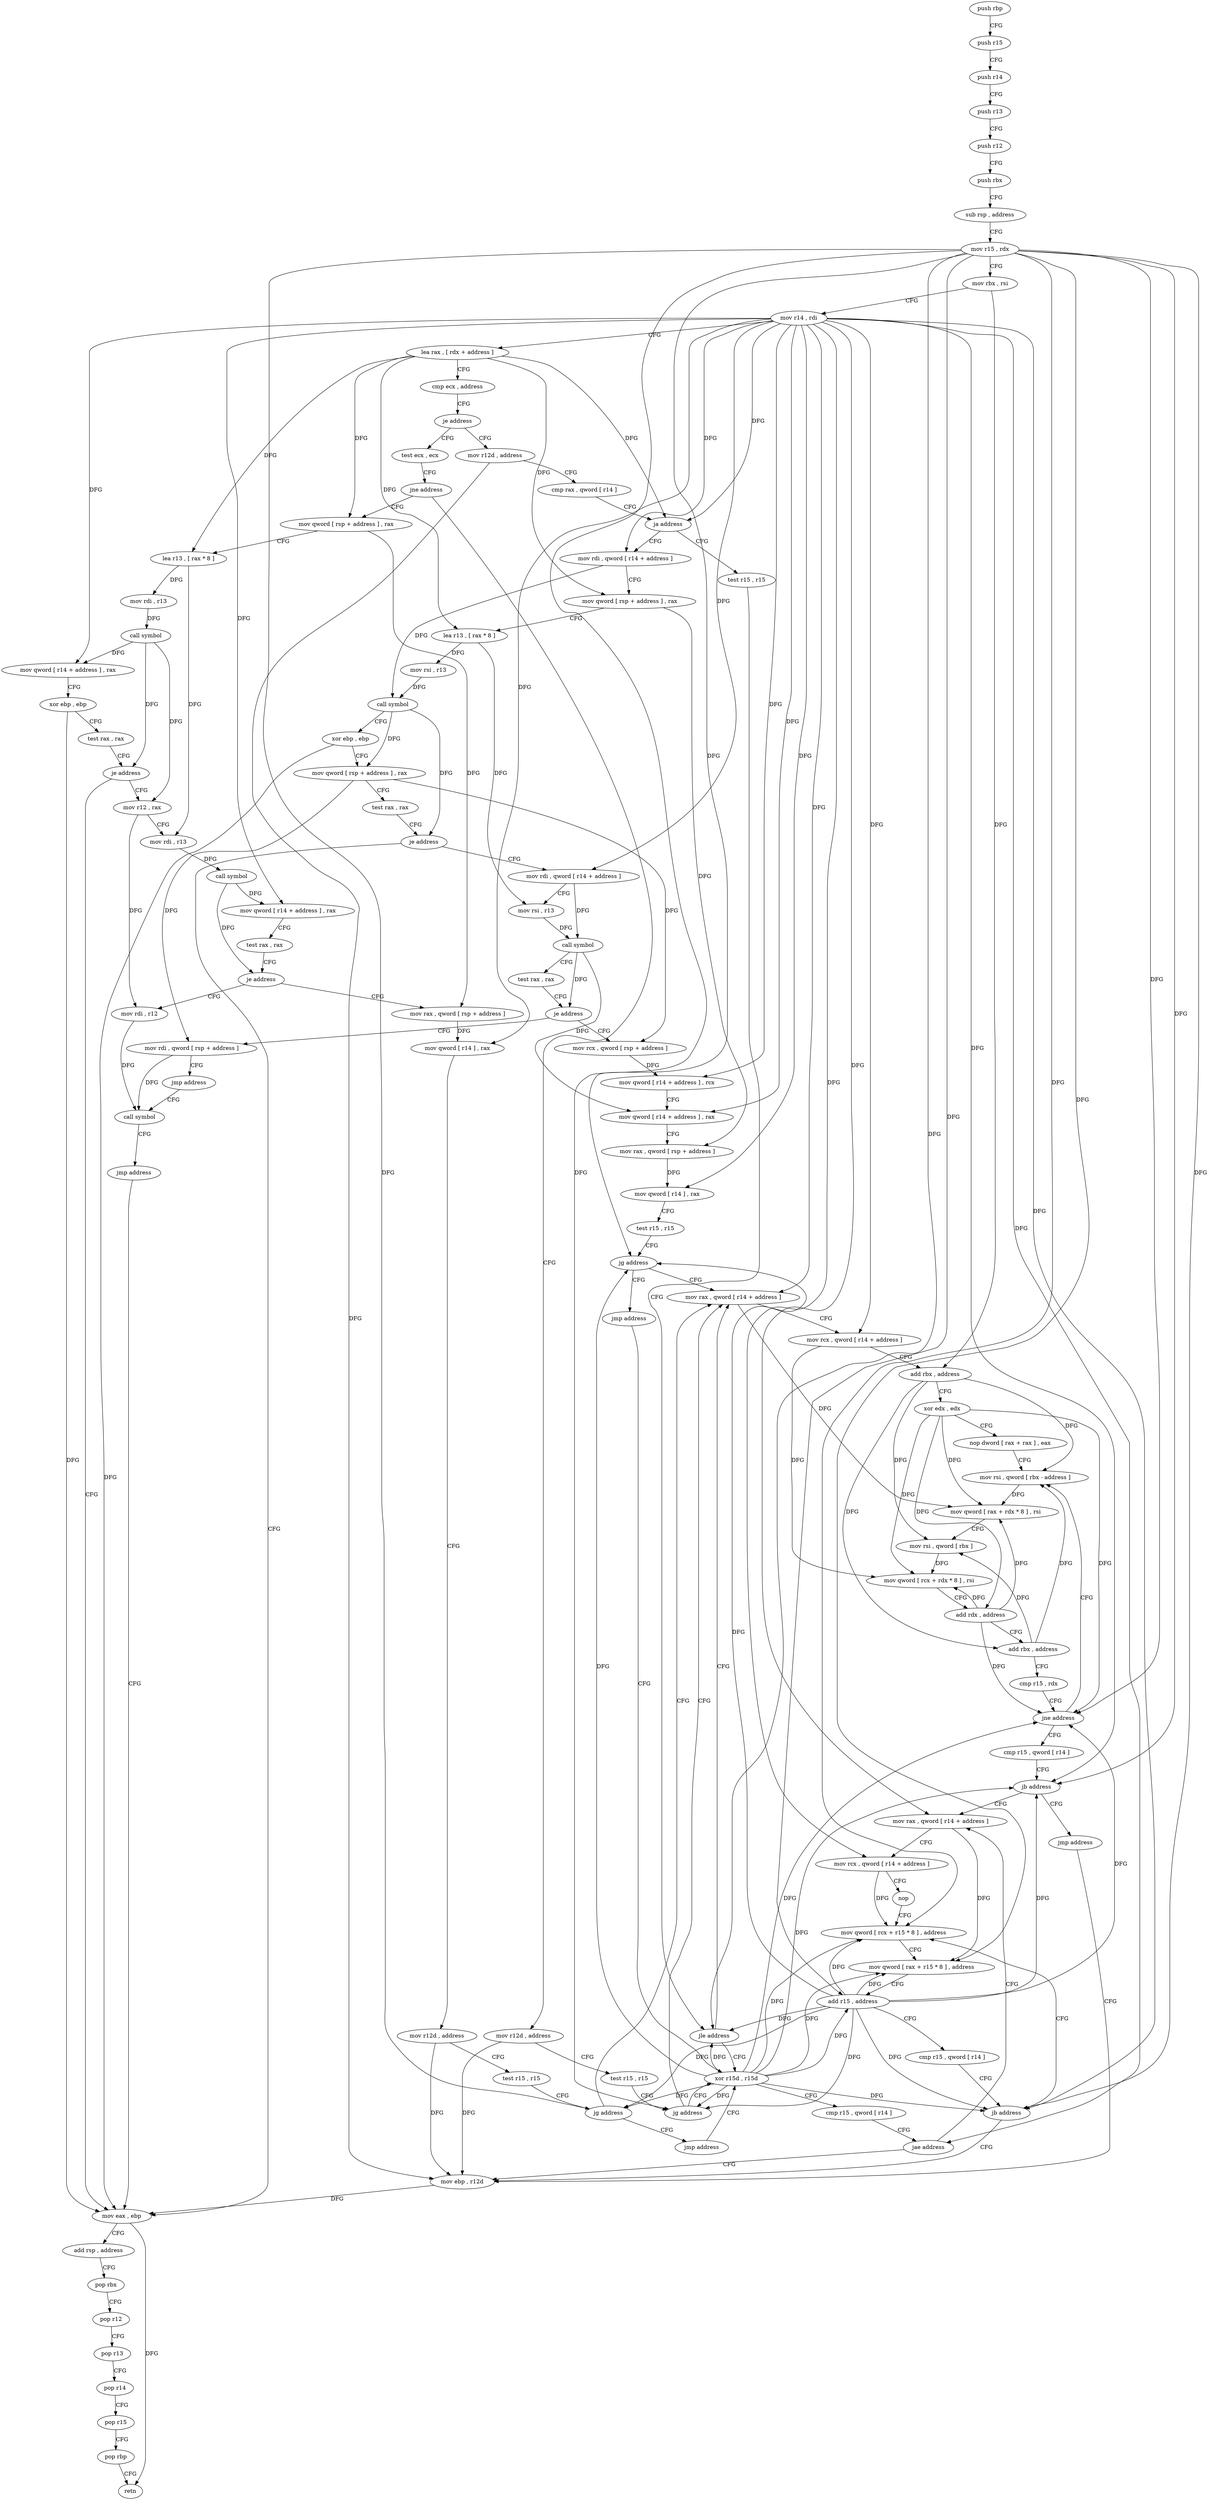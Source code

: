 digraph "func" {
"4242848" [label = "push rbp" ]
"4242849" [label = "push r15" ]
"4242851" [label = "push r14" ]
"4242853" [label = "push r13" ]
"4242855" [label = "push r12" ]
"4242857" [label = "push rbx" ]
"4242858" [label = "sub rsp , address" ]
"4242862" [label = "mov r15 , rdx" ]
"4242865" [label = "mov rbx , rsi" ]
"4242868" [label = "mov r14 , rdi" ]
"4242871" [label = "lea rax , [ rdx + address ]" ]
"4242875" [label = "cmp ecx , address" ]
"4242878" [label = "je address" ]
"4242969" [label = "mov r12d , address" ]
"4242880" [label = "test ecx , ecx" ]
"4242975" [label = "cmp rax , qword [ r14 ]" ]
"4242978" [label = "ja address" ]
"4243117" [label = "mov rdi , qword [ r14 + address ]" ]
"4242984" [label = "test r15 , r15" ]
"4242882" [label = "jne address" ]
"4243043" [label = "mov r12d , address" ]
"4242888" [label = "mov qword [ rsp + address ] , rax" ]
"4243121" [label = "mov qword [ rsp + address ] , rax" ]
"4243126" [label = "lea r13 , [ rax * 8 ]" ]
"4243134" [label = "mov rsi , r13" ]
"4243137" [label = "call symbol" ]
"4243142" [label = "xor ebp , ebp" ]
"4243144" [label = "mov qword [ rsp + address ] , rax" ]
"4243149" [label = "test rax , rax" ]
"4243152" [label = "je address" ]
"4243100" [label = "mov eax , ebp" ]
"4243154" [label = "mov rdi , qword [ r14 + address ]" ]
"4242987" [label = "jle address" ]
"4243054" [label = "xor r15d , r15d" ]
"4242989" [label = "mov rax , qword [ r14 + address ]" ]
"4243049" [label = "test r15 , r15" ]
"4243052" [label = "jg address" ]
"4242893" [label = "lea r13 , [ rax * 8 ]" ]
"4242901" [label = "mov rdi , r13" ]
"4242904" [label = "call symbol" ]
"4242909" [label = "mov qword [ r14 + address ] , rax" ]
"4242913" [label = "xor ebp , ebp" ]
"4242915" [label = "test rax , rax" ]
"4242918" [label = "je address" ]
"4242924" [label = "mov r12 , rax" ]
"4243102" [label = "add rsp , address" ]
"4243106" [label = "pop rbx" ]
"4243107" [label = "pop r12" ]
"4243109" [label = "pop r13" ]
"4243111" [label = "pop r14" ]
"4243113" [label = "pop r15" ]
"4243115" [label = "pop rbp" ]
"4243116" [label = "retn" ]
"4243158" [label = "mov rsi , r13" ]
"4243161" [label = "call symbol" ]
"4243166" [label = "test rax , rax" ]
"4243169" [label = "je address" ]
"4243216" [label = "mov rdi , qword [ rsp + address ]" ]
"4243171" [label = "mov rcx , qword [ rsp + address ]" ]
"4243057" [label = "cmp r15 , qword [ r14 ]" ]
"4243060" [label = "jae address" ]
"4243097" [label = "mov ebp , r12d" ]
"4243062" [label = "mov rax , qword [ r14 + address ]" ]
"4242993" [label = "mov rcx , qword [ r14 + address ]" ]
"4242997" [label = "add rbx , address" ]
"4243001" [label = "xor edx , edx" ]
"4243003" [label = "nop dword [ rax + rax ] , eax" ]
"4243008" [label = "mov rsi , qword [ rbx - address ]" ]
"4242927" [label = "mov rdi , r13" ]
"4242930" [label = "call symbol" ]
"4242935" [label = "mov qword [ r14 + address ] , rax" ]
"4242939" [label = "test rax , rax" ]
"4242942" [label = "je address" ]
"4243206" [label = "mov rdi , r12" ]
"4242948" [label = "mov rax , qword [ rsp + address ]" ]
"4243221" [label = "jmp address" ]
"4243209" [label = "call symbol" ]
"4243176" [label = "mov qword [ r14 + address ] , rcx" ]
"4243180" [label = "mov qword [ r14 + address ] , rax" ]
"4243184" [label = "mov rax , qword [ rsp + address ]" ]
"4243189" [label = "mov qword [ r14 ] , rax" ]
"4243192" [label = "test r15 , r15" ]
"4243195" [label = "jg address" ]
"4243201" [label = "jmp address" ]
"4243066" [label = "mov rcx , qword [ r14 + address ]" ]
"4243070" [label = "nop" ]
"4243072" [label = "mov qword [ rcx + r15 * 8 ] , address" ]
"4243012" [label = "mov qword [ rax + rdx * 8 ] , rsi" ]
"4243016" [label = "mov rsi , qword [ rbx ]" ]
"4243019" [label = "mov qword [ rcx + rdx * 8 ] , rsi" ]
"4243023" [label = "add rdx , address" ]
"4243027" [label = "add rbx , address" ]
"4243031" [label = "cmp r15 , rdx" ]
"4243034" [label = "jne address" ]
"4243036" [label = "cmp r15 , qword [ r14 ]" ]
"4243039" [label = "jb address" ]
"4243041" [label = "jmp address" ]
"4242953" [label = "mov qword [ r14 ] , rax" ]
"4242956" [label = "mov r12d , address" ]
"4242962" [label = "test r15 , r15" ]
"4242965" [label = "jg address" ]
"4242967" [label = "jmp address" ]
"4243214" [label = "jmp address" ]
"4243080" [label = "mov qword [ rax + r15 * 8 ] , address" ]
"4243088" [label = "add r15 , address" ]
"4243092" [label = "cmp r15 , qword [ r14 ]" ]
"4243095" [label = "jb address" ]
"4242848" -> "4242849" [ label = "CFG" ]
"4242849" -> "4242851" [ label = "CFG" ]
"4242851" -> "4242853" [ label = "CFG" ]
"4242853" -> "4242855" [ label = "CFG" ]
"4242855" -> "4242857" [ label = "CFG" ]
"4242857" -> "4242858" [ label = "CFG" ]
"4242858" -> "4242862" [ label = "CFG" ]
"4242862" -> "4242865" [ label = "CFG" ]
"4242862" -> "4242987" [ label = "DFG" ]
"4242862" -> "4243052" [ label = "DFG" ]
"4242862" -> "4243195" [ label = "DFG" ]
"4242862" -> "4243034" [ label = "DFG" ]
"4242862" -> "4242965" [ label = "DFG" ]
"4242862" -> "4243072" [ label = "DFG" ]
"4242862" -> "4243080" [ label = "DFG" ]
"4242862" -> "4243088" [ label = "DFG" ]
"4242862" -> "4243095" [ label = "DFG" ]
"4242862" -> "4243039" [ label = "DFG" ]
"4242865" -> "4242868" [ label = "CFG" ]
"4242865" -> "4242997" [ label = "DFG" ]
"4242868" -> "4242871" [ label = "CFG" ]
"4242868" -> "4242978" [ label = "DFG" ]
"4242868" -> "4243117" [ label = "DFG" ]
"4242868" -> "4242909" [ label = "DFG" ]
"4242868" -> "4243154" [ label = "DFG" ]
"4242868" -> "4243060" [ label = "DFG" ]
"4242868" -> "4242989" [ label = "DFG" ]
"4242868" -> "4242993" [ label = "DFG" ]
"4242868" -> "4242935" [ label = "DFG" ]
"4242868" -> "4243176" [ label = "DFG" ]
"4242868" -> "4243180" [ label = "DFG" ]
"4242868" -> "4243189" [ label = "DFG" ]
"4242868" -> "4243062" [ label = "DFG" ]
"4242868" -> "4243066" [ label = "DFG" ]
"4242868" -> "4242953" [ label = "DFG" ]
"4242868" -> "4243095" [ label = "DFG" ]
"4242868" -> "4243039" [ label = "DFG" ]
"4242871" -> "4242875" [ label = "CFG" ]
"4242871" -> "4242978" [ label = "DFG" ]
"4242871" -> "4243121" [ label = "DFG" ]
"4242871" -> "4243126" [ label = "DFG" ]
"4242871" -> "4242888" [ label = "DFG" ]
"4242871" -> "4242893" [ label = "DFG" ]
"4242875" -> "4242878" [ label = "CFG" ]
"4242878" -> "4242969" [ label = "CFG" ]
"4242878" -> "4242880" [ label = "CFG" ]
"4242969" -> "4242975" [ label = "CFG" ]
"4242969" -> "4243097" [ label = "DFG" ]
"4242880" -> "4242882" [ label = "CFG" ]
"4242975" -> "4242978" [ label = "CFG" ]
"4242978" -> "4243117" [ label = "CFG" ]
"4242978" -> "4242984" [ label = "CFG" ]
"4243117" -> "4243121" [ label = "CFG" ]
"4243117" -> "4243137" [ label = "DFG" ]
"4242984" -> "4242987" [ label = "CFG" ]
"4242882" -> "4243043" [ label = "CFG" ]
"4242882" -> "4242888" [ label = "CFG" ]
"4243043" -> "4243049" [ label = "CFG" ]
"4243043" -> "4243097" [ label = "DFG" ]
"4242888" -> "4242893" [ label = "CFG" ]
"4242888" -> "4242948" [ label = "DFG" ]
"4243121" -> "4243126" [ label = "CFG" ]
"4243121" -> "4243184" [ label = "DFG" ]
"4243126" -> "4243134" [ label = "DFG" ]
"4243126" -> "4243158" [ label = "DFG" ]
"4243134" -> "4243137" [ label = "DFG" ]
"4243137" -> "4243142" [ label = "CFG" ]
"4243137" -> "4243144" [ label = "DFG" ]
"4243137" -> "4243152" [ label = "DFG" ]
"4243142" -> "4243144" [ label = "CFG" ]
"4243142" -> "4243100" [ label = "DFG" ]
"4243144" -> "4243149" [ label = "CFG" ]
"4243144" -> "4243216" [ label = "DFG" ]
"4243144" -> "4243171" [ label = "DFG" ]
"4243149" -> "4243152" [ label = "CFG" ]
"4243152" -> "4243100" [ label = "CFG" ]
"4243152" -> "4243154" [ label = "CFG" ]
"4243100" -> "4243102" [ label = "CFG" ]
"4243100" -> "4243116" [ label = "DFG" ]
"4243154" -> "4243158" [ label = "CFG" ]
"4243154" -> "4243161" [ label = "DFG" ]
"4242987" -> "4243054" [ label = "CFG" ]
"4242987" -> "4242989" [ label = "CFG" ]
"4243054" -> "4243057" [ label = "CFG" ]
"4243054" -> "4242987" [ label = "DFG" ]
"4243054" -> "4243052" [ label = "DFG" ]
"4243054" -> "4243195" [ label = "DFG" ]
"4243054" -> "4243034" [ label = "DFG" ]
"4243054" -> "4242965" [ label = "DFG" ]
"4243054" -> "4243072" [ label = "DFG" ]
"4243054" -> "4243080" [ label = "DFG" ]
"4243054" -> "4243088" [ label = "DFG" ]
"4243054" -> "4243095" [ label = "DFG" ]
"4243054" -> "4243039" [ label = "DFG" ]
"4242989" -> "4242993" [ label = "CFG" ]
"4242989" -> "4243012" [ label = "DFG" ]
"4243049" -> "4243052" [ label = "CFG" ]
"4243052" -> "4242989" [ label = "CFG" ]
"4243052" -> "4243054" [ label = "CFG" ]
"4242893" -> "4242901" [ label = "DFG" ]
"4242893" -> "4242927" [ label = "DFG" ]
"4242901" -> "4242904" [ label = "DFG" ]
"4242904" -> "4242909" [ label = "DFG" ]
"4242904" -> "4242918" [ label = "DFG" ]
"4242904" -> "4242924" [ label = "DFG" ]
"4242909" -> "4242913" [ label = "CFG" ]
"4242913" -> "4242915" [ label = "CFG" ]
"4242913" -> "4243100" [ label = "DFG" ]
"4242915" -> "4242918" [ label = "CFG" ]
"4242918" -> "4243100" [ label = "CFG" ]
"4242918" -> "4242924" [ label = "CFG" ]
"4242924" -> "4242927" [ label = "CFG" ]
"4242924" -> "4243206" [ label = "DFG" ]
"4243102" -> "4243106" [ label = "CFG" ]
"4243106" -> "4243107" [ label = "CFG" ]
"4243107" -> "4243109" [ label = "CFG" ]
"4243109" -> "4243111" [ label = "CFG" ]
"4243111" -> "4243113" [ label = "CFG" ]
"4243113" -> "4243115" [ label = "CFG" ]
"4243115" -> "4243116" [ label = "CFG" ]
"4243158" -> "4243161" [ label = "DFG" ]
"4243161" -> "4243166" [ label = "CFG" ]
"4243161" -> "4243169" [ label = "DFG" ]
"4243161" -> "4243180" [ label = "DFG" ]
"4243166" -> "4243169" [ label = "CFG" ]
"4243169" -> "4243216" [ label = "CFG" ]
"4243169" -> "4243171" [ label = "CFG" ]
"4243216" -> "4243221" [ label = "CFG" ]
"4243216" -> "4243209" [ label = "DFG" ]
"4243171" -> "4243176" [ label = "DFG" ]
"4243057" -> "4243060" [ label = "CFG" ]
"4243060" -> "4243097" [ label = "CFG" ]
"4243060" -> "4243062" [ label = "CFG" ]
"4243097" -> "4243100" [ label = "DFG" ]
"4243062" -> "4243066" [ label = "CFG" ]
"4243062" -> "4243080" [ label = "DFG" ]
"4242993" -> "4242997" [ label = "CFG" ]
"4242993" -> "4243019" [ label = "DFG" ]
"4242997" -> "4243001" [ label = "CFG" ]
"4242997" -> "4243008" [ label = "DFG" ]
"4242997" -> "4243016" [ label = "DFG" ]
"4242997" -> "4243027" [ label = "DFG" ]
"4243001" -> "4243003" [ label = "CFG" ]
"4243001" -> "4243012" [ label = "DFG" ]
"4243001" -> "4243019" [ label = "DFG" ]
"4243001" -> "4243023" [ label = "DFG" ]
"4243001" -> "4243034" [ label = "DFG" ]
"4243003" -> "4243008" [ label = "CFG" ]
"4243008" -> "4243012" [ label = "DFG" ]
"4242927" -> "4242930" [ label = "DFG" ]
"4242930" -> "4242935" [ label = "DFG" ]
"4242930" -> "4242942" [ label = "DFG" ]
"4242935" -> "4242939" [ label = "CFG" ]
"4242939" -> "4242942" [ label = "CFG" ]
"4242942" -> "4243206" [ label = "CFG" ]
"4242942" -> "4242948" [ label = "CFG" ]
"4243206" -> "4243209" [ label = "DFG" ]
"4242948" -> "4242953" [ label = "DFG" ]
"4243221" -> "4243209" [ label = "CFG" ]
"4243209" -> "4243214" [ label = "CFG" ]
"4243176" -> "4243180" [ label = "CFG" ]
"4243180" -> "4243184" [ label = "CFG" ]
"4243184" -> "4243189" [ label = "DFG" ]
"4243189" -> "4243192" [ label = "CFG" ]
"4243192" -> "4243195" [ label = "CFG" ]
"4243195" -> "4242989" [ label = "CFG" ]
"4243195" -> "4243201" [ label = "CFG" ]
"4243201" -> "4243054" [ label = "CFG" ]
"4243066" -> "4243070" [ label = "CFG" ]
"4243066" -> "4243072" [ label = "DFG" ]
"4243070" -> "4243072" [ label = "CFG" ]
"4243072" -> "4243080" [ label = "CFG" ]
"4243012" -> "4243016" [ label = "CFG" ]
"4243016" -> "4243019" [ label = "DFG" ]
"4243019" -> "4243023" [ label = "CFG" ]
"4243023" -> "4243027" [ label = "CFG" ]
"4243023" -> "4243012" [ label = "DFG" ]
"4243023" -> "4243019" [ label = "DFG" ]
"4243023" -> "4243034" [ label = "DFG" ]
"4243027" -> "4243031" [ label = "CFG" ]
"4243027" -> "4243008" [ label = "DFG" ]
"4243027" -> "4243016" [ label = "DFG" ]
"4243031" -> "4243034" [ label = "CFG" ]
"4243034" -> "4243008" [ label = "CFG" ]
"4243034" -> "4243036" [ label = "CFG" ]
"4243036" -> "4243039" [ label = "CFG" ]
"4243039" -> "4243062" [ label = "CFG" ]
"4243039" -> "4243041" [ label = "CFG" ]
"4243041" -> "4243097" [ label = "CFG" ]
"4242953" -> "4242956" [ label = "CFG" ]
"4242956" -> "4242962" [ label = "CFG" ]
"4242956" -> "4243097" [ label = "DFG" ]
"4242962" -> "4242965" [ label = "CFG" ]
"4242965" -> "4242989" [ label = "CFG" ]
"4242965" -> "4242967" [ label = "CFG" ]
"4242967" -> "4243054" [ label = "CFG" ]
"4243214" -> "4243100" [ label = "CFG" ]
"4243080" -> "4243088" [ label = "CFG" ]
"4243088" -> "4243092" [ label = "CFG" ]
"4243088" -> "4242987" [ label = "DFG" ]
"4243088" -> "4243052" [ label = "DFG" ]
"4243088" -> "4243195" [ label = "DFG" ]
"4243088" -> "4242965" [ label = "DFG" ]
"4243088" -> "4243072" [ label = "DFG" ]
"4243088" -> "4243080" [ label = "DFG" ]
"4243088" -> "4243034" [ label = "DFG" ]
"4243088" -> "4243095" [ label = "DFG" ]
"4243088" -> "4243039" [ label = "DFG" ]
"4243092" -> "4243095" [ label = "CFG" ]
"4243095" -> "4243072" [ label = "CFG" ]
"4243095" -> "4243097" [ label = "CFG" ]
}

